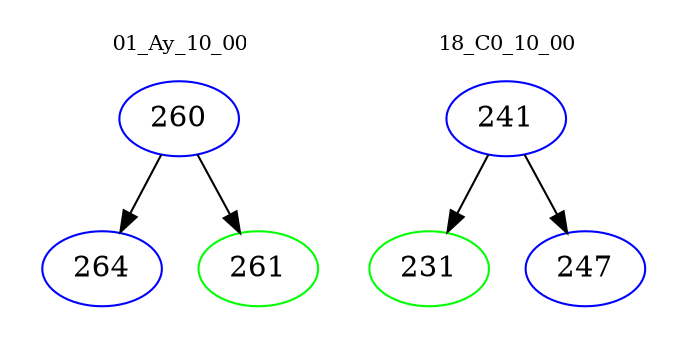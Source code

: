 digraph{
subgraph cluster_0 {
color = white
label = "01_Ay_10_00";
fontsize=10;
T0_260 [label="260", color="blue"]
T0_260 -> T0_264 [color="black"]
T0_264 [label="264", color="blue"]
T0_260 -> T0_261 [color="black"]
T0_261 [label="261", color="green"]
}
subgraph cluster_1 {
color = white
label = "18_C0_10_00";
fontsize=10;
T1_241 [label="241", color="blue"]
T1_241 -> T1_231 [color="black"]
T1_231 [label="231", color="green"]
T1_241 -> T1_247 [color="black"]
T1_247 [label="247", color="blue"]
}
}
